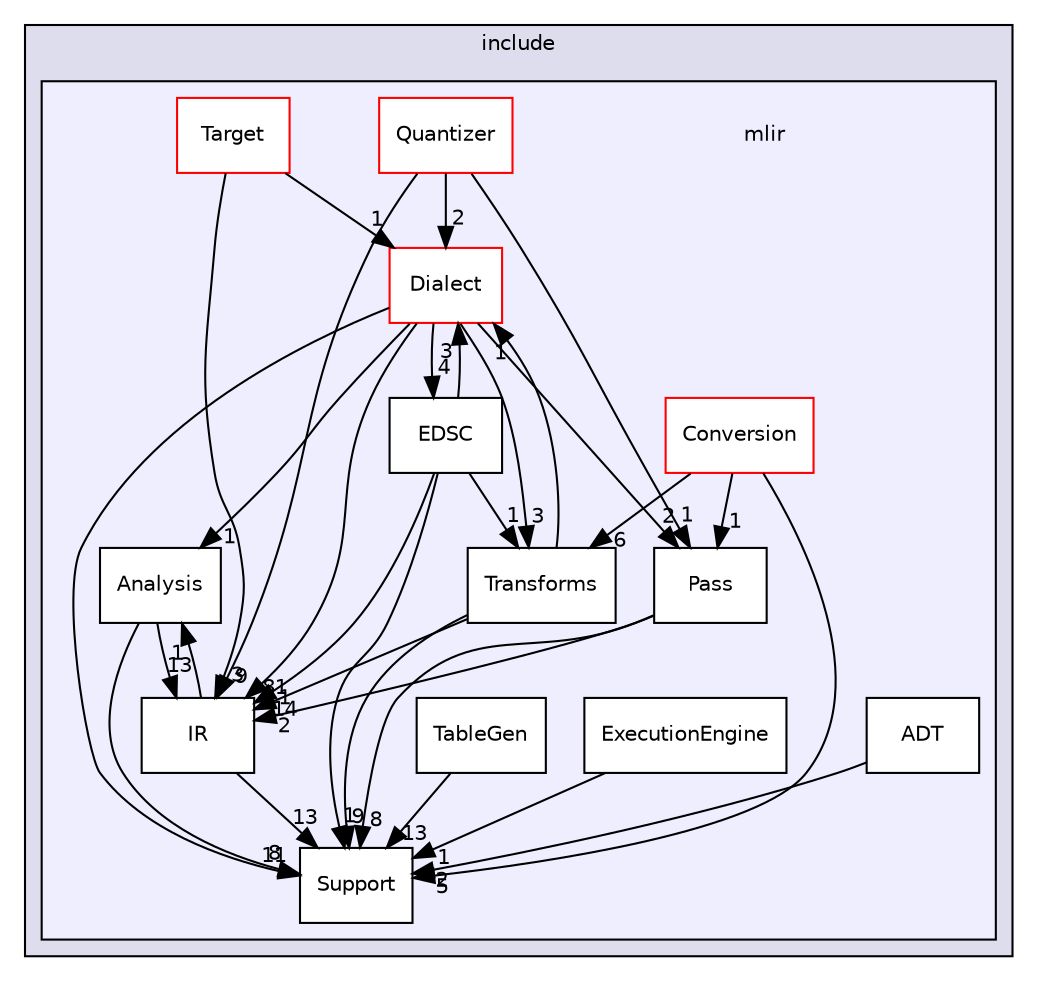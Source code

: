 digraph "include/mlir" {
  bgcolor=transparent;
  compound=true
  node [ fontsize="10", fontname="Helvetica"];
  edge [ labelfontsize="10", labelfontname="Helvetica"];
  subgraph clusterdir_d44c64559bbebec7f509842c48db8b23 {
    graph [ bgcolor="#ddddee", pencolor="black", label="include" fontname="Helvetica", fontsize="10", URL="dir_d44c64559bbebec7f509842c48db8b23.html"]
  subgraph clusterdir_5654f77406fb9ceec87e68ef828ceea2 {
    graph [ bgcolor="#eeeeff", pencolor="black", label="" URL="dir_5654f77406fb9ceec87e68ef828ceea2.html"];
    dir_5654f77406fb9ceec87e68ef828ceea2 [shape=plaintext label="mlir"];
    dir_c826857433ce6161321f3f2dc591e147 [shape=box label="ADT" color="black" fillcolor="white" style="filled" URL="dir_c826857433ce6161321f3f2dc591e147.html"];
    dir_444b57698294f6a80104968315903582 [shape=box label="Analysis" color="black" fillcolor="white" style="filled" URL="dir_444b57698294f6a80104968315903582.html"];
    dir_37f3372f1e76d74ffd54613af9306e43 [shape=box label="Conversion" color="red" fillcolor="white" style="filled" URL="dir_37f3372f1e76d74ffd54613af9306e43.html"];
    dir_d07a6fac82475a065a3b2953573f00a0 [shape=box label="Dialect" color="red" fillcolor="white" style="filled" URL="dir_d07a6fac82475a065a3b2953573f00a0.html"];
    dir_4669cd098ace435e17d1a6f2bd16f409 [shape=box label="EDSC" color="black" fillcolor="white" style="filled" URL="dir_4669cd098ace435e17d1a6f2bd16f409.html"];
    dir_5abf8a08a40a1bdc0bd62810e21e11be [shape=box label="ExecutionEngine" color="black" fillcolor="white" style="filled" URL="dir_5abf8a08a40a1bdc0bd62810e21e11be.html"];
    dir_84ef7c054b4edc3447cfba80cee80f65 [shape=box label="IR" color="black" fillcolor="white" style="filled" URL="dir_84ef7c054b4edc3447cfba80cee80f65.html"];
    dir_cab9f8330899b1cc9d753b1d9c5c5a3e [shape=box label="Pass" color="black" fillcolor="white" style="filled" URL="dir_cab9f8330899b1cc9d753b1d9c5c5a3e.html"];
    dir_4e16b8e51213534456c456254a51126e [shape=box label="Quantizer" color="red" fillcolor="white" style="filled" URL="dir_4e16b8e51213534456c456254a51126e.html"];
    dir_f61d47671007dfdb592580b61f960d39 [shape=box label="Support" color="black" fillcolor="white" style="filled" URL="dir_f61d47671007dfdb592580b61f960d39.html"];
    dir_2f578da6672fd89f1d8911a10923486b [shape=box label="TableGen" color="black" fillcolor="white" style="filled" URL="dir_2f578da6672fd89f1d8911a10923486b.html"];
    dir_e350390f37204b20a5be47a406c54ddd [shape=box label="Target" color="red" fillcolor="white" style="filled" URL="dir_e350390f37204b20a5be47a406c54ddd.html"];
    dir_ca4d1f3bc4cd42ba07a57ca86d19a1d6 [shape=box label="Transforms" color="black" fillcolor="white" style="filled" URL="dir_ca4d1f3bc4cd42ba07a57ca86d19a1d6.html"];
  }
  }
  dir_5abf8a08a40a1bdc0bd62810e21e11be->dir_f61d47671007dfdb592580b61f960d39 [headlabel="1", labeldistance=1.5 headhref="dir_000042_000047.html"];
  dir_84ef7c054b4edc3447cfba80cee80f65->dir_444b57698294f6a80104968315903582 [headlabel="1", labeldistance=1.5 headhref="dir_000032_000004.html"];
  dir_84ef7c054b4edc3447cfba80cee80f65->dir_f61d47671007dfdb592580b61f960d39 [headlabel="13", labeldistance=1.5 headhref="dir_000032_000047.html"];
  dir_37f3372f1e76d74ffd54613af9306e43->dir_ca4d1f3bc4cd42ba07a57ca86d19a1d6 [headlabel="6", labeldistance=1.5 headhref="dir_000015_000013.html"];
  dir_37f3372f1e76d74ffd54613af9306e43->dir_f61d47671007dfdb592580b61f960d39 [headlabel="5", labeldistance=1.5 headhref="dir_000015_000047.html"];
  dir_37f3372f1e76d74ffd54613af9306e43->dir_cab9f8330899b1cc9d753b1d9c5c5a3e [headlabel="1", labeldistance=1.5 headhref="dir_000015_000044.html"];
  dir_e350390f37204b20a5be47a406c54ddd->dir_84ef7c054b4edc3447cfba80cee80f65 [headlabel="3", labeldistance=1.5 headhref="dir_000048_000032.html"];
  dir_e350390f37204b20a5be47a406c54ddd->dir_d07a6fac82475a065a3b2953573f00a0 [headlabel="1", labeldistance=1.5 headhref="dir_000048_000005.html"];
  dir_4e16b8e51213534456c456254a51126e->dir_84ef7c054b4edc3447cfba80cee80f65 [headlabel="9", labeldistance=1.5 headhref="dir_000011_000032.html"];
  dir_4e16b8e51213534456c456254a51126e->dir_d07a6fac82475a065a3b2953573f00a0 [headlabel="2", labeldistance=1.5 headhref="dir_000011_000005.html"];
  dir_4e16b8e51213534456c456254a51126e->dir_cab9f8330899b1cc9d753b1d9c5c5a3e [headlabel="1", labeldistance=1.5 headhref="dir_000011_000044.html"];
  dir_444b57698294f6a80104968315903582->dir_84ef7c054b4edc3447cfba80cee80f65 [headlabel="13", labeldistance=1.5 headhref="dir_000004_000032.html"];
  dir_444b57698294f6a80104968315903582->dir_f61d47671007dfdb592580b61f960d39 [headlabel="8", labeldistance=1.5 headhref="dir_000004_000047.html"];
  dir_2f578da6672fd89f1d8911a10923486b->dir_f61d47671007dfdb592580b61f960d39 [headlabel="13", labeldistance=1.5 headhref="dir_000043_000047.html"];
  dir_ca4d1f3bc4cd42ba07a57ca86d19a1d6->dir_84ef7c054b4edc3447cfba80cee80f65 [headlabel="14", labeldistance=1.5 headhref="dir_000013_000032.html"];
  dir_ca4d1f3bc4cd42ba07a57ca86d19a1d6->dir_d07a6fac82475a065a3b2953573f00a0 [headlabel="1", labeldistance=1.5 headhref="dir_000013_000005.html"];
  dir_ca4d1f3bc4cd42ba07a57ca86d19a1d6->dir_f61d47671007dfdb592580b61f960d39 [headlabel="9", labeldistance=1.5 headhref="dir_000013_000047.html"];
  dir_4669cd098ace435e17d1a6f2bd16f409->dir_84ef7c054b4edc3447cfba80cee80f65 [headlabel="1", labeldistance=1.5 headhref="dir_000031_000032.html"];
  dir_4669cd098ace435e17d1a6f2bd16f409->dir_ca4d1f3bc4cd42ba07a57ca86d19a1d6 [headlabel="1", labeldistance=1.5 headhref="dir_000031_000013.html"];
  dir_4669cd098ace435e17d1a6f2bd16f409->dir_d07a6fac82475a065a3b2953573f00a0 [headlabel="3", labeldistance=1.5 headhref="dir_000031_000005.html"];
  dir_4669cd098ace435e17d1a6f2bd16f409->dir_f61d47671007dfdb592580b61f960d39 [headlabel="1", labeldistance=1.5 headhref="dir_000031_000047.html"];
  dir_c826857433ce6161321f3f2dc591e147->dir_f61d47671007dfdb592580b61f960d39 [headlabel="2", labeldistance=1.5 headhref="dir_000003_000047.html"];
  dir_d07a6fac82475a065a3b2953573f00a0->dir_84ef7c054b4edc3447cfba80cee80f65 [headlabel="81", labeldistance=1.5 headhref="dir_000005_000032.html"];
  dir_d07a6fac82475a065a3b2953573f00a0->dir_444b57698294f6a80104968315903582 [headlabel="1", labeldistance=1.5 headhref="dir_000005_000004.html"];
  dir_d07a6fac82475a065a3b2953573f00a0->dir_ca4d1f3bc4cd42ba07a57ca86d19a1d6 [headlabel="3", labeldistance=1.5 headhref="dir_000005_000013.html"];
  dir_d07a6fac82475a065a3b2953573f00a0->dir_4669cd098ace435e17d1a6f2bd16f409 [headlabel="4", labeldistance=1.5 headhref="dir_000005_000031.html"];
  dir_d07a6fac82475a065a3b2953573f00a0->dir_f61d47671007dfdb592580b61f960d39 [headlabel="11", labeldistance=1.5 headhref="dir_000005_000047.html"];
  dir_d07a6fac82475a065a3b2953573f00a0->dir_cab9f8330899b1cc9d753b1d9c5c5a3e [headlabel="2", labeldistance=1.5 headhref="dir_000005_000044.html"];
  dir_cab9f8330899b1cc9d753b1d9c5c5a3e->dir_84ef7c054b4edc3447cfba80cee80f65 [headlabel="2", labeldistance=1.5 headhref="dir_000044_000032.html"];
  dir_cab9f8330899b1cc9d753b1d9c5c5a3e->dir_f61d47671007dfdb592580b61f960d39 [headlabel="8", labeldistance=1.5 headhref="dir_000044_000047.html"];
}
